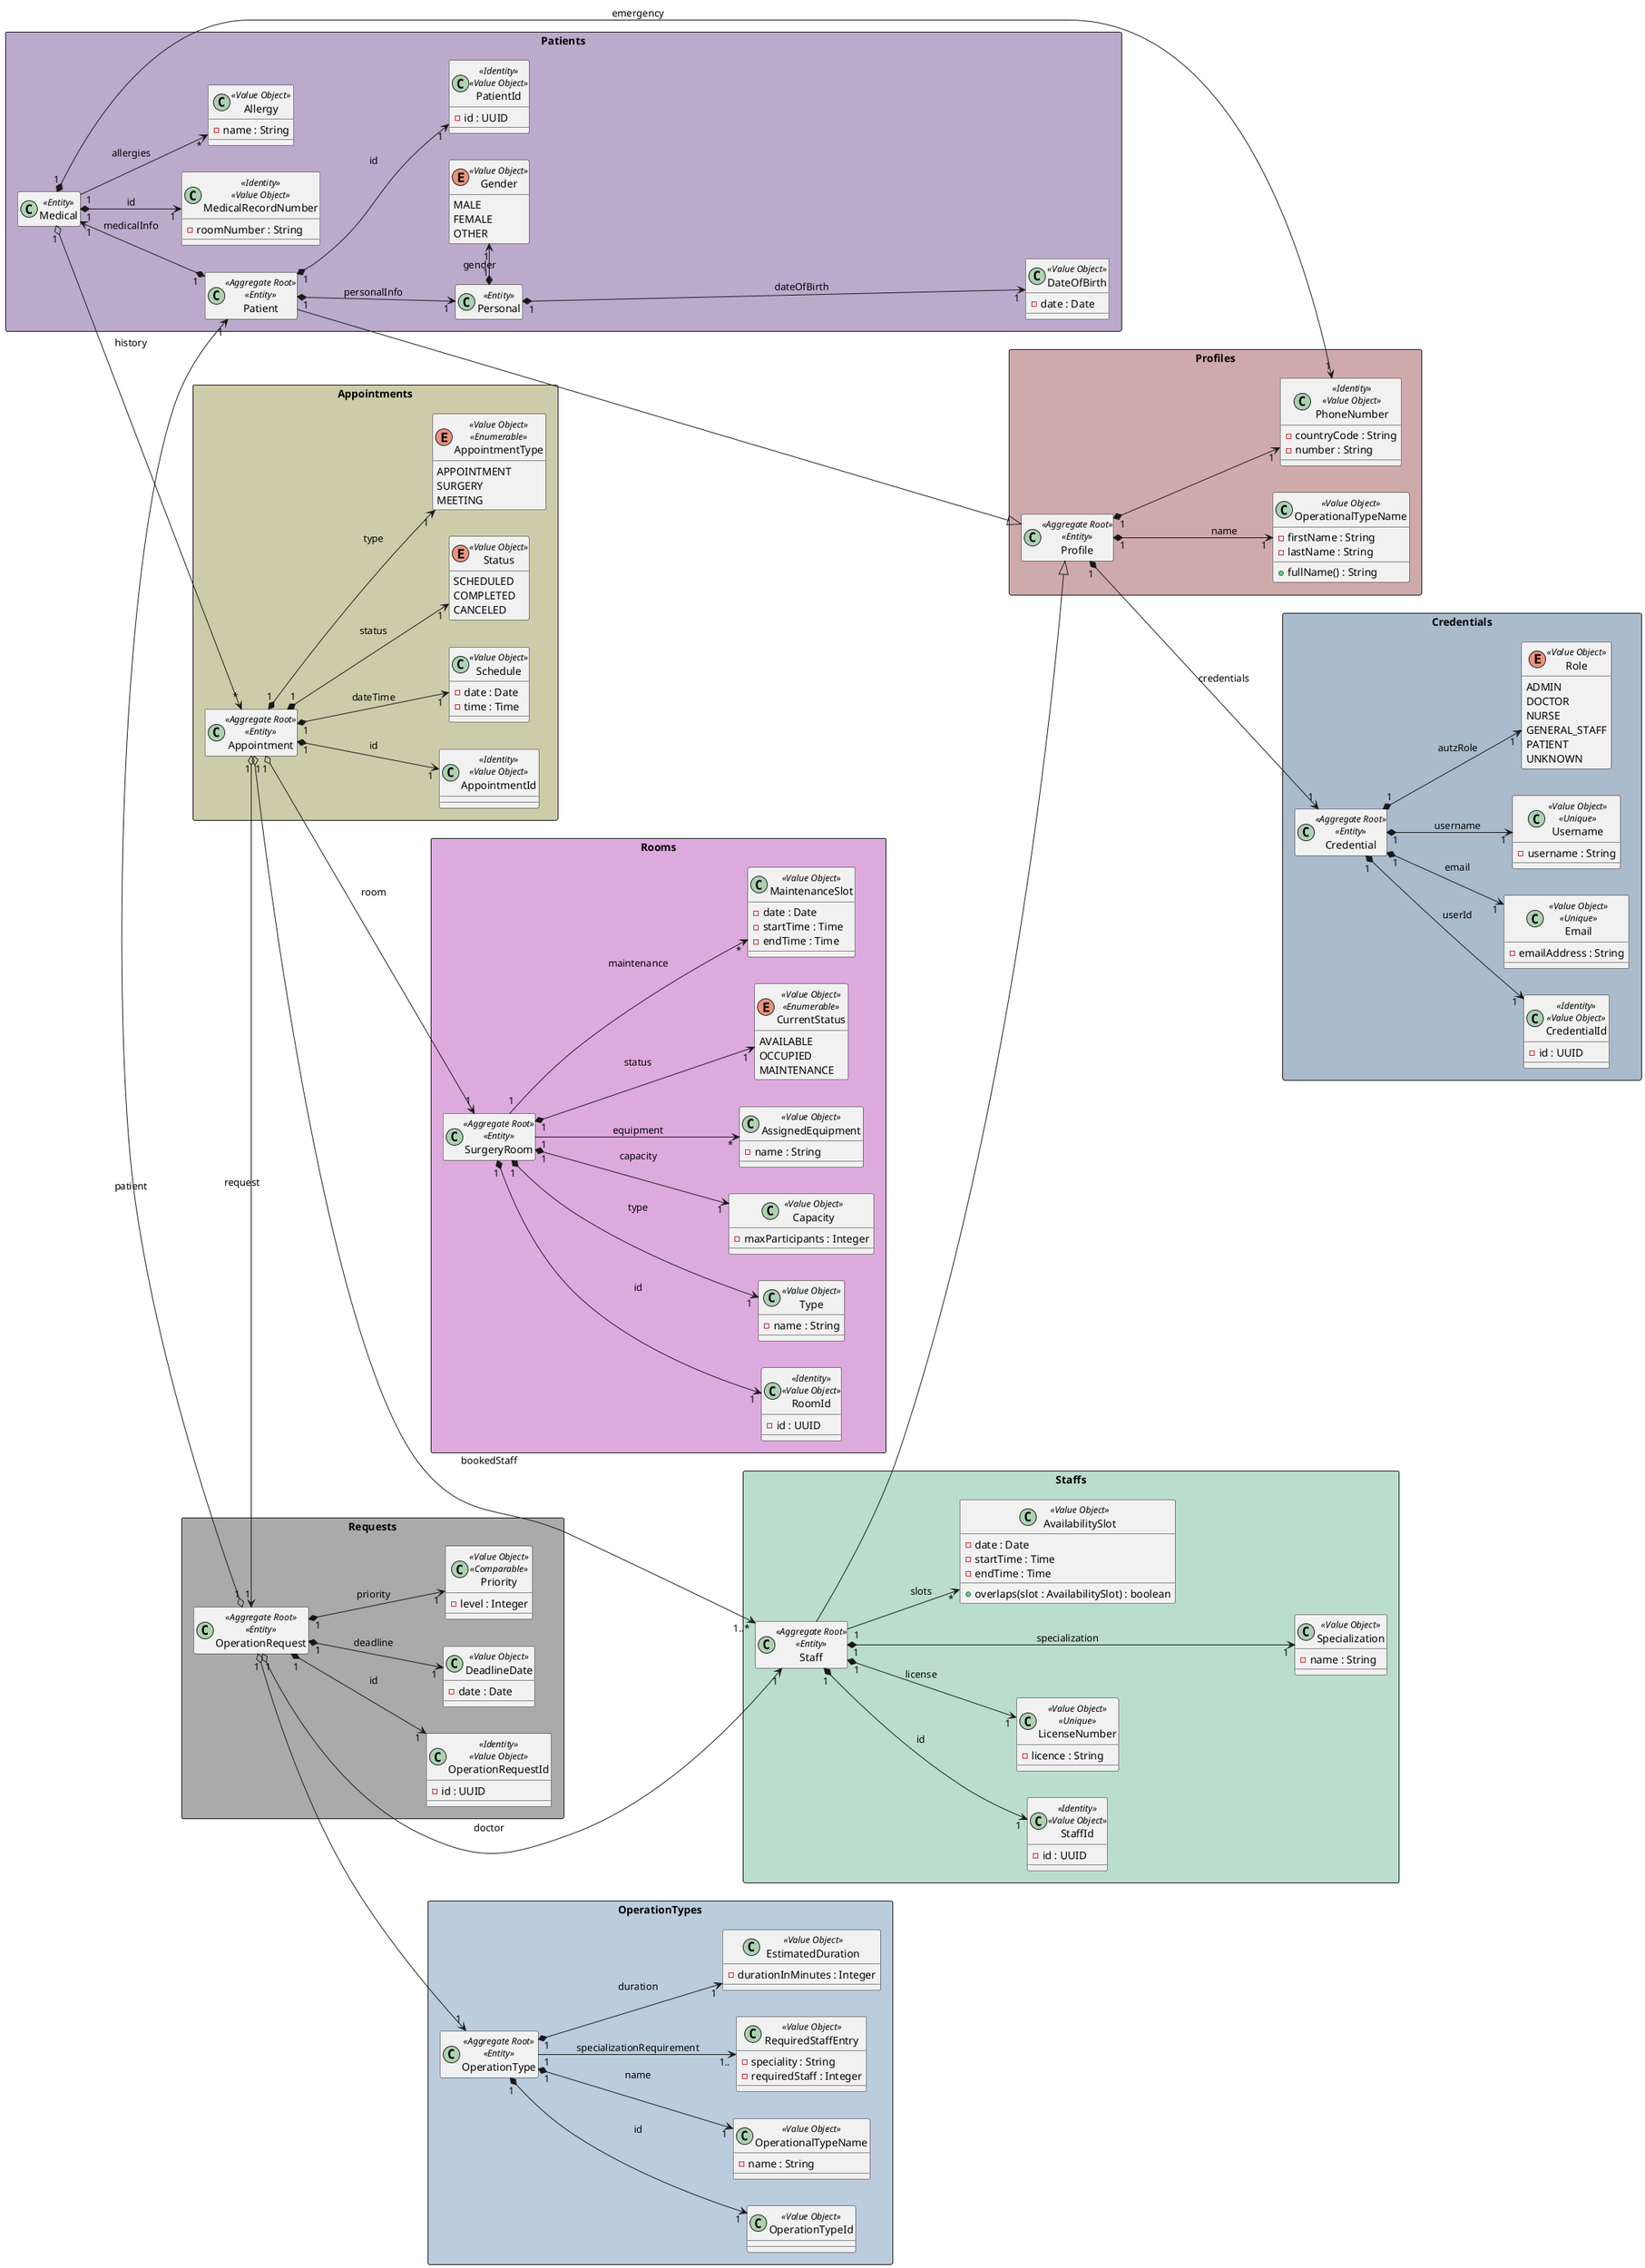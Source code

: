 @startuml
'https://plantuml.com/class-diagram

left to right direction

hide <<Entity>> methods
hide <<Aggregate Root>> methods
hide <<Entity>> fields
hide <<Aggregate Root>> fields
hide enum methods


rectangle Profiles #cfaaab{

    class Profile<<Aggregate Root>><<Entity>>
    class OperationalTypeName<<Value Object>>{
        - firstName : String
        - lastName : String
        + fullName() : String
    }
    class PhoneNumber<<Identity>><<Value Object>>{
            - countryCode : String
            - number : String
        }

    Profile"1" *--> "1"OperationalTypeName : name
    Profile "1" *--> "1" PhoneNumber

}


rectangle Credentials #aabbcc{

   class Credential <<Aggregate Root>><<Entity>>{}
   class CredentialId<<Identity>><<Value Object>>{
    - id : UUID
   }
   class Email <<Value Object>><<Unique>>{
    - emailAddress : String
   }
   class Username<<Value Object>><<Unique>>{
    - username : String
   }
   enum Role<<Value Object>>{
    ADMIN
    DOCTOR
    NURSE
    GENERAL_STAFF
    PATIENT
    UNKNOWN
   }


   Credential"1" *-->"1"Role : autzRole
   Credential"1" *-->"1"Username : username
   Credential"1" *--> "1"CredentialId : userId
   Credential"1" *-->"1"Email : email


}

rectangle Patients #bbaacc{
    class Patient <<Aggregate Root>><<Entity>>{}
    class PatientId <<Identity>><<Value Object>>{
        - id : UUID
    }
    class Medical <<Entity>>{}
    class Personal<<Entity>>
    class DateOfBirth <<Value Object>>{
        - date : Date
    }
    enum Gender <<Value Object>>{
        MALE
        FEMALE
        OTHER
    }
    class MedicalRecordNumber<<Identity>><<Value Object>>{
        - roomNumber : String
    }
    class Allergy<<Value Object>>{
        - name : String
    }

    Patient "1" *-up-> "1"Medical : medicalInfo
    Patient "1" *--> "1" PatientId : id
    Patient "1" *--> "1" Personal : personalInfo
    Personal "1" *-> "1" Gender : gender
    Personal "1" *---> "1" DateOfBirth : dateOfBirth
    Medical "1" *--> "1" MedicalRecordNumber : id
    Medical "1" --> "*" Allergy : allergies
    Medical "1" *--> "1" PhoneNumber : emergency
    '' Last connection should be a no no for maintenance reasons, however, the creation of another class with the EXACT
    '' same functionality and business role is also a nightmare for maintenance. Therefore, breaking DDD rules for maintenance's sake

}


rectangle Staffs #bbddcc{
    class Staff <<Aggregate Root>><<Entity>>
    class StaffId <<Identity>><<Value Object>>{
        - id : UUID
    }
    class LicenseNumber<<Value Object>><<Unique>>{
        - licence : String
    }
    class Specialization <<Value Object>>{
        - name : String
        '' Could be an enum or even another aggregate to harmonise with Required Staff by Specialization
    }
    class AvailabilitySlot<<Value Object>>{
        - date : Date
        - startTime : Time
        - endTime : Time
        + overlaps(slot : AvailabilitySlot) : boolean
    }

    Staff "1" *--> "1" LicenseNumber : license
    Staff "1" *---> "1" Specialization : specialization
    Staff "1" *--> "1" StaffId : id
    Staff "1" --> "*" AvailabilitySlot : slots
    '' Slots should be stored in Map for efficient storage and fetching
}

rectangle Requests #aaaaaa{
    class OperationRequestId<<Identity>><<Value Object>>{
        - id : UUID
    }
    class OperationRequest<<Aggregate Root>><<Entity>>
    class DeadlineDate<<Value Object>>{
        - date : Date
    }
    class Priority<<Value Object>><<Comparable>>{
        - level : Integer
    }


    OperationRequest "1" *--> "1" DeadlineDate : deadline
    OperationRequest "1" *--> "1" Priority : priority
    OperationRequest "1" *--> "1" OperationRequestId : id

}


rectangle OperationTypes #bbccdd{
    class OperationType<<Aggregate Root>> <<Entity>>
    class OperationTypeId <<Value Object>>
    class OperationalTypeName <<Value Object>>{
        - name : String
    }
    class RequiredStaffEntry<<Value Object>>{
        - speciality : String
        - requiredStaff : Integer
    }
    class EstimatedDuration<<Value Object>>{
        - durationInMinutes : Integer
    }

    OperationType "1" *--> "1" OperationTypeId : id
    OperationType "1" *--> "1" OperationalTypeName : name
    OperationType "1" --> "1.." RequiredStaffEntry : specializationRequirement
    OperationType "1" *--> "1" EstimatedDuration : duration
}


rectangle Appointments #ccccaa{
    class Appointment <<Aggregate Root>> <<Entity>>
    class AppointmentId <<Identity>> <<Value Object>>
    class Schedule<<Value Object>>{
        - date : Date
        - time : Time
    }
    enum Status <<Value Object>>{
        SCHEDULED
        COMPLETED
        CANCELED
    }
    enum AppointmentType<<Value Object>><<Enumerable>>{
        APPOINTMENT
        SURGERY
        MEETING
    }

    Appointment "1" *--> "1" AppointmentId : id
    Appointment "1" *--> "1" Schedule : dateTime
    Appointment "1" *--> "1" Status : status
    Appointment "1" *--> "1" AppointmentType : type
}

rectangle Rooms #ddaadd{
    class SurgeryRoom<<Aggregate Root>><<Entity>>
    class RoomId<<Identity>><<Value Object>>{
        - id : UUID
    }
    class Type<<Value Object>>{
        - name : String
        '' Could be an enum... In fact, many Value Objects with only name as attribute can be an enum
    }
    class Capacity<<Value Object>>{
        - maxParticipants : Integer
    }
    class AssignedEquipment<<Value Object>>{
        - name : String
    }
    enum CurrentStatus<<Value Object>><<Enumerable>>{
        AVAILABLE
        OCCUPIED
        MAINTENANCE
    }
    class MaintenanceSlot<<Value Object>>{
        - date : Date
        - startTime : Time
        - endTime : Time
    }

    SurgeryRoom "1" *--> "1" RoomId : id
    SurgeryRoom "1" *--> "1" Type : type
    SurgeryRoom "1" *--> "1" Capacity : capacity
    SurgeryRoom "1" --> "*" AssignedEquipment : equipment
    SurgeryRoom "1" *--> "1" CurrentStatus : status
    SurgeryRoom "1" --> "*" MaintenanceSlot : maintenance
}

Profile "1" *--> "1" Credential : credentials

OperationRequest "1" o--> "1" OperationType

Appointment "1" o--> "1" OperationRequest : request
Appointment "1" o--> "1..*" Staff : bookedStaff
OperationRequest "1" o-> "1" Patient : patient
OperationRequest "1" o---> "1" Staff : doctor

Appointment "1" o--> "1" SurgeryRoom : room
Medical "1" o--> "*"Appointment : history


Patient --|> Profile
Staff --|> Profile


@enduml